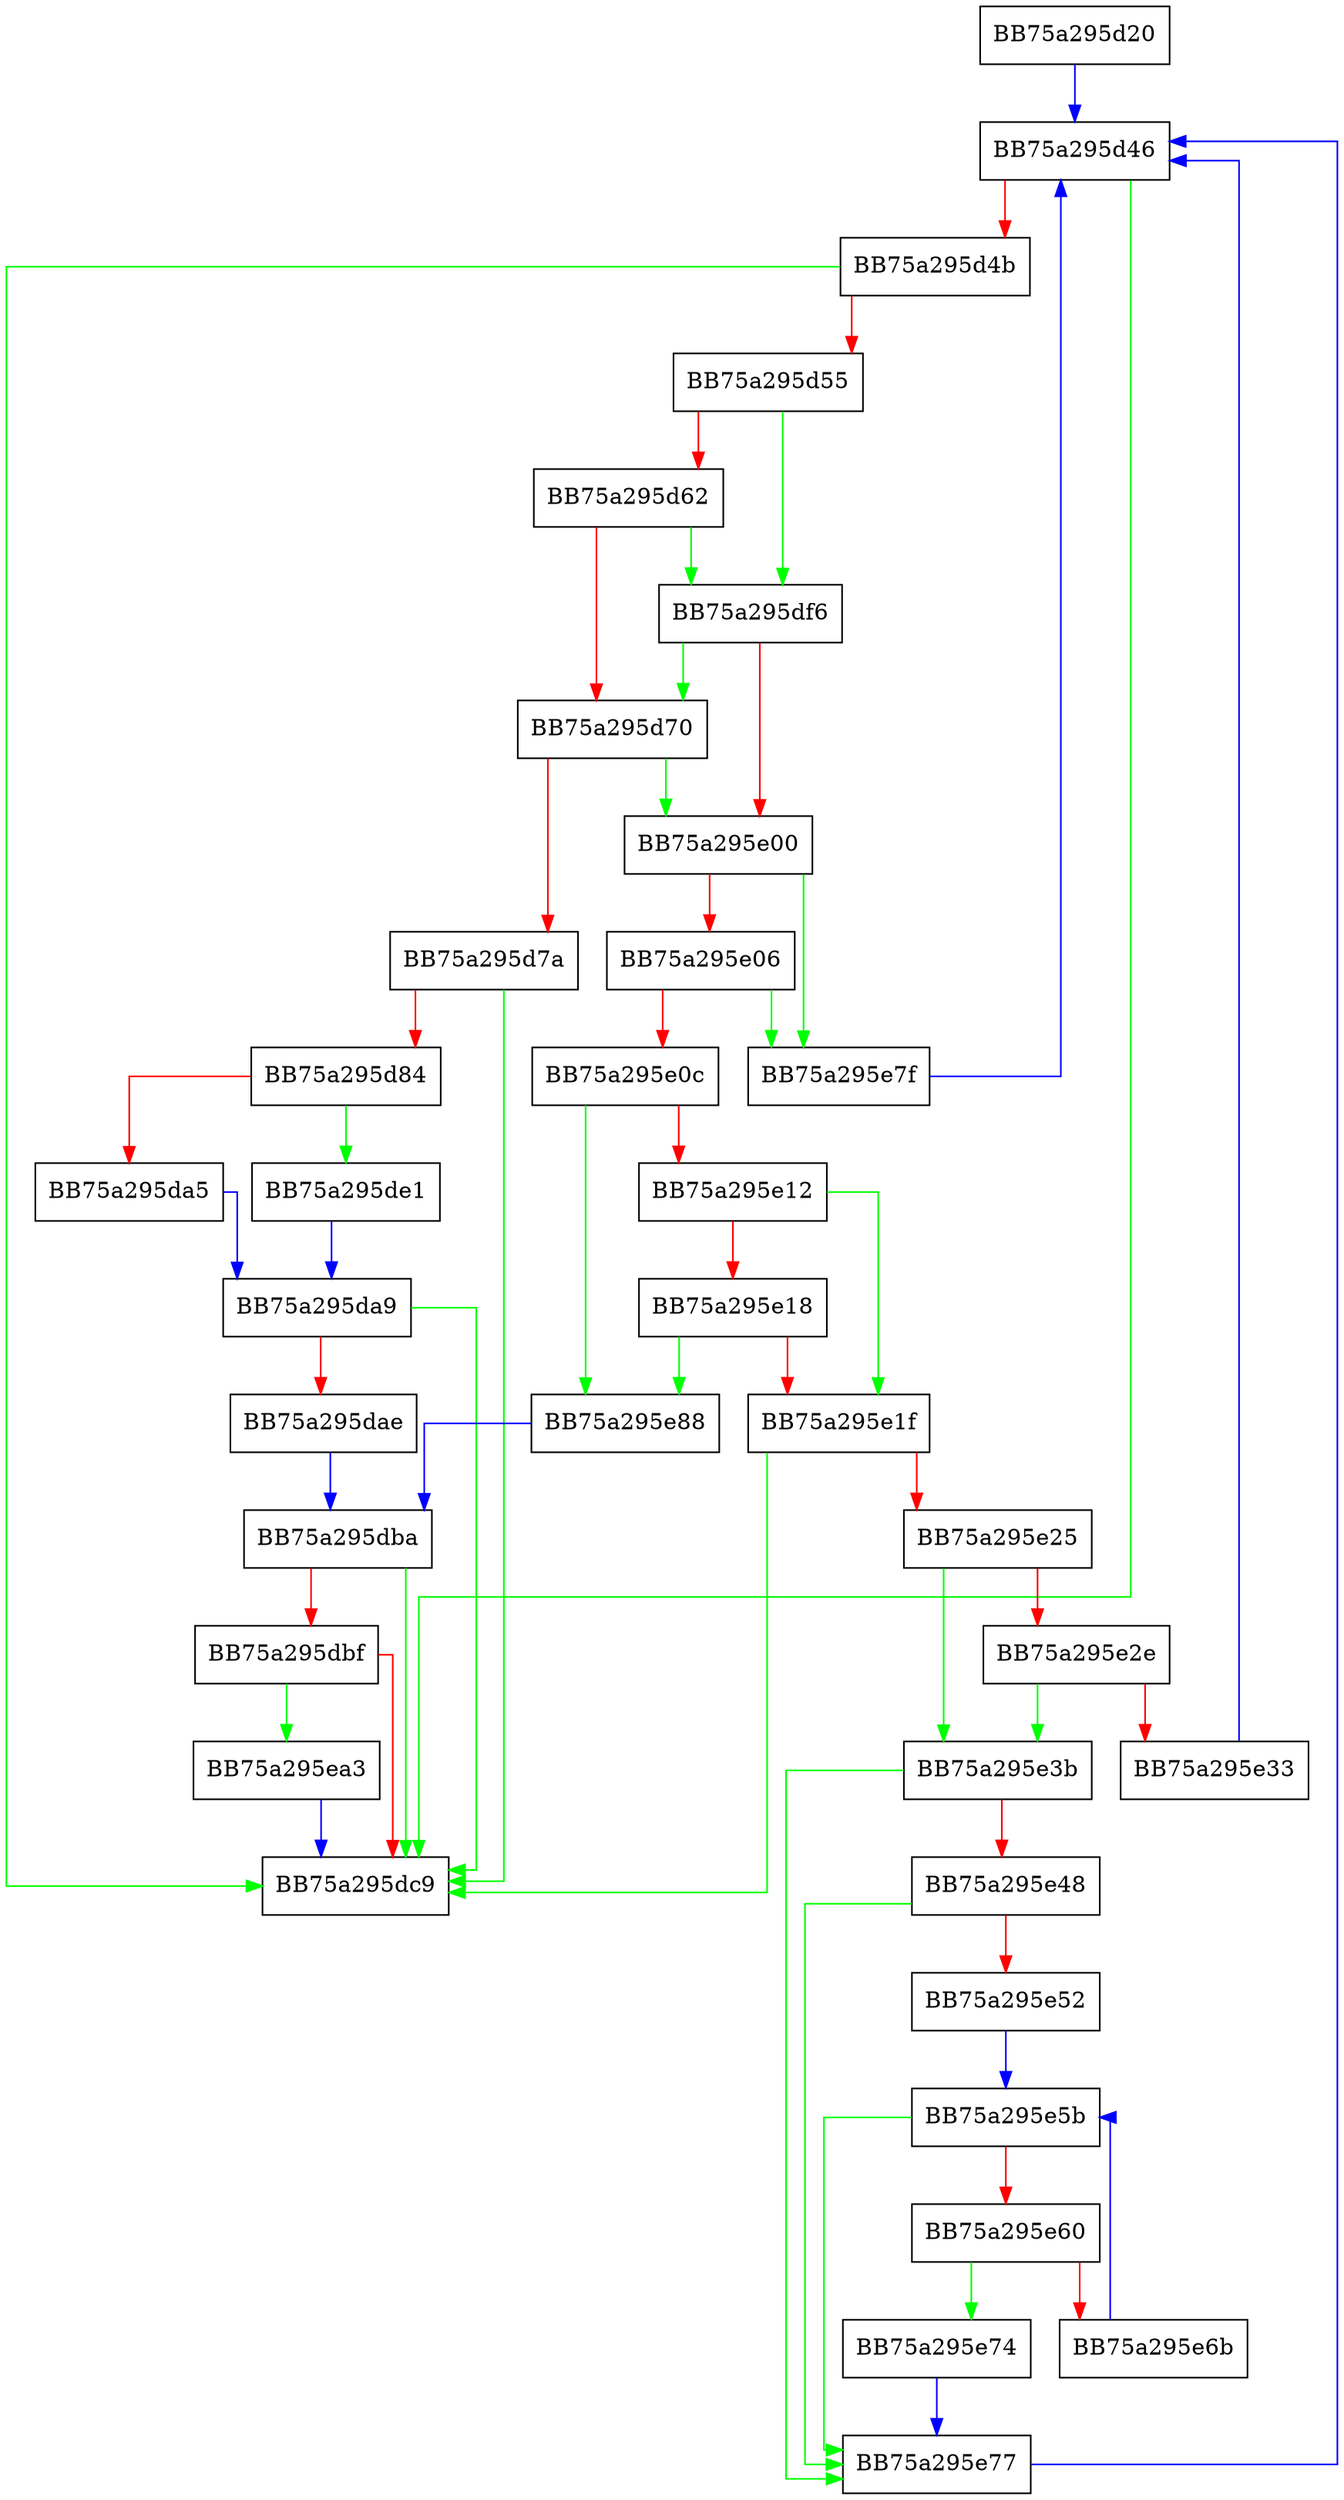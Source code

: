 digraph sqlite3ExprCollSeq {
  node [shape="box"];
  graph [splines=ortho];
  BB75a295d20 -> BB75a295d46 [color="blue"];
  BB75a295d46 -> BB75a295dc9 [color="green"];
  BB75a295d46 -> BB75a295d4b [color="red"];
  BB75a295d4b -> BB75a295dc9 [color="green"];
  BB75a295d4b -> BB75a295d55 [color="red"];
  BB75a295d55 -> BB75a295df6 [color="green"];
  BB75a295d55 -> BB75a295d62 [color="red"];
  BB75a295d62 -> BB75a295df6 [color="green"];
  BB75a295d62 -> BB75a295d70 [color="red"];
  BB75a295d70 -> BB75a295e00 [color="green"];
  BB75a295d70 -> BB75a295d7a [color="red"];
  BB75a295d7a -> BB75a295dc9 [color="green"];
  BB75a295d7a -> BB75a295d84 [color="red"];
  BB75a295d84 -> BB75a295de1 [color="green"];
  BB75a295d84 -> BB75a295da5 [color="red"];
  BB75a295da5 -> BB75a295da9 [color="blue"];
  BB75a295da9 -> BB75a295dc9 [color="green"];
  BB75a295da9 -> BB75a295dae [color="red"];
  BB75a295dae -> BB75a295dba [color="blue"];
  BB75a295dba -> BB75a295dc9 [color="green"];
  BB75a295dba -> BB75a295dbf [color="red"];
  BB75a295dbf -> BB75a295ea3 [color="green"];
  BB75a295dbf -> BB75a295dc9 [color="red"];
  BB75a295de1 -> BB75a295da9 [color="blue"];
  BB75a295df6 -> BB75a295d70 [color="green"];
  BB75a295df6 -> BB75a295e00 [color="red"];
  BB75a295e00 -> BB75a295e7f [color="green"];
  BB75a295e00 -> BB75a295e06 [color="red"];
  BB75a295e06 -> BB75a295e7f [color="green"];
  BB75a295e06 -> BB75a295e0c [color="red"];
  BB75a295e0c -> BB75a295e88 [color="green"];
  BB75a295e0c -> BB75a295e12 [color="red"];
  BB75a295e12 -> BB75a295e1f [color="green"];
  BB75a295e12 -> BB75a295e18 [color="red"];
  BB75a295e18 -> BB75a295e88 [color="green"];
  BB75a295e18 -> BB75a295e1f [color="red"];
  BB75a295e1f -> BB75a295dc9 [color="green"];
  BB75a295e1f -> BB75a295e25 [color="red"];
  BB75a295e25 -> BB75a295e3b [color="green"];
  BB75a295e25 -> BB75a295e2e [color="red"];
  BB75a295e2e -> BB75a295e3b [color="green"];
  BB75a295e2e -> BB75a295e33 [color="red"];
  BB75a295e33 -> BB75a295d46 [color="blue"];
  BB75a295e3b -> BB75a295e77 [color="green"];
  BB75a295e3b -> BB75a295e48 [color="red"];
  BB75a295e48 -> BB75a295e77 [color="green"];
  BB75a295e48 -> BB75a295e52 [color="red"];
  BB75a295e52 -> BB75a295e5b [color="blue"];
  BB75a295e5b -> BB75a295e77 [color="green"];
  BB75a295e5b -> BB75a295e60 [color="red"];
  BB75a295e60 -> BB75a295e74 [color="green"];
  BB75a295e60 -> BB75a295e6b [color="red"];
  BB75a295e6b -> BB75a295e5b [color="blue"];
  BB75a295e74 -> BB75a295e77 [color="blue"];
  BB75a295e77 -> BB75a295d46 [color="blue"];
  BB75a295e7f -> BB75a295d46 [color="blue"];
  BB75a295e88 -> BB75a295dba [color="blue"];
  BB75a295ea3 -> BB75a295dc9 [color="blue"];
}